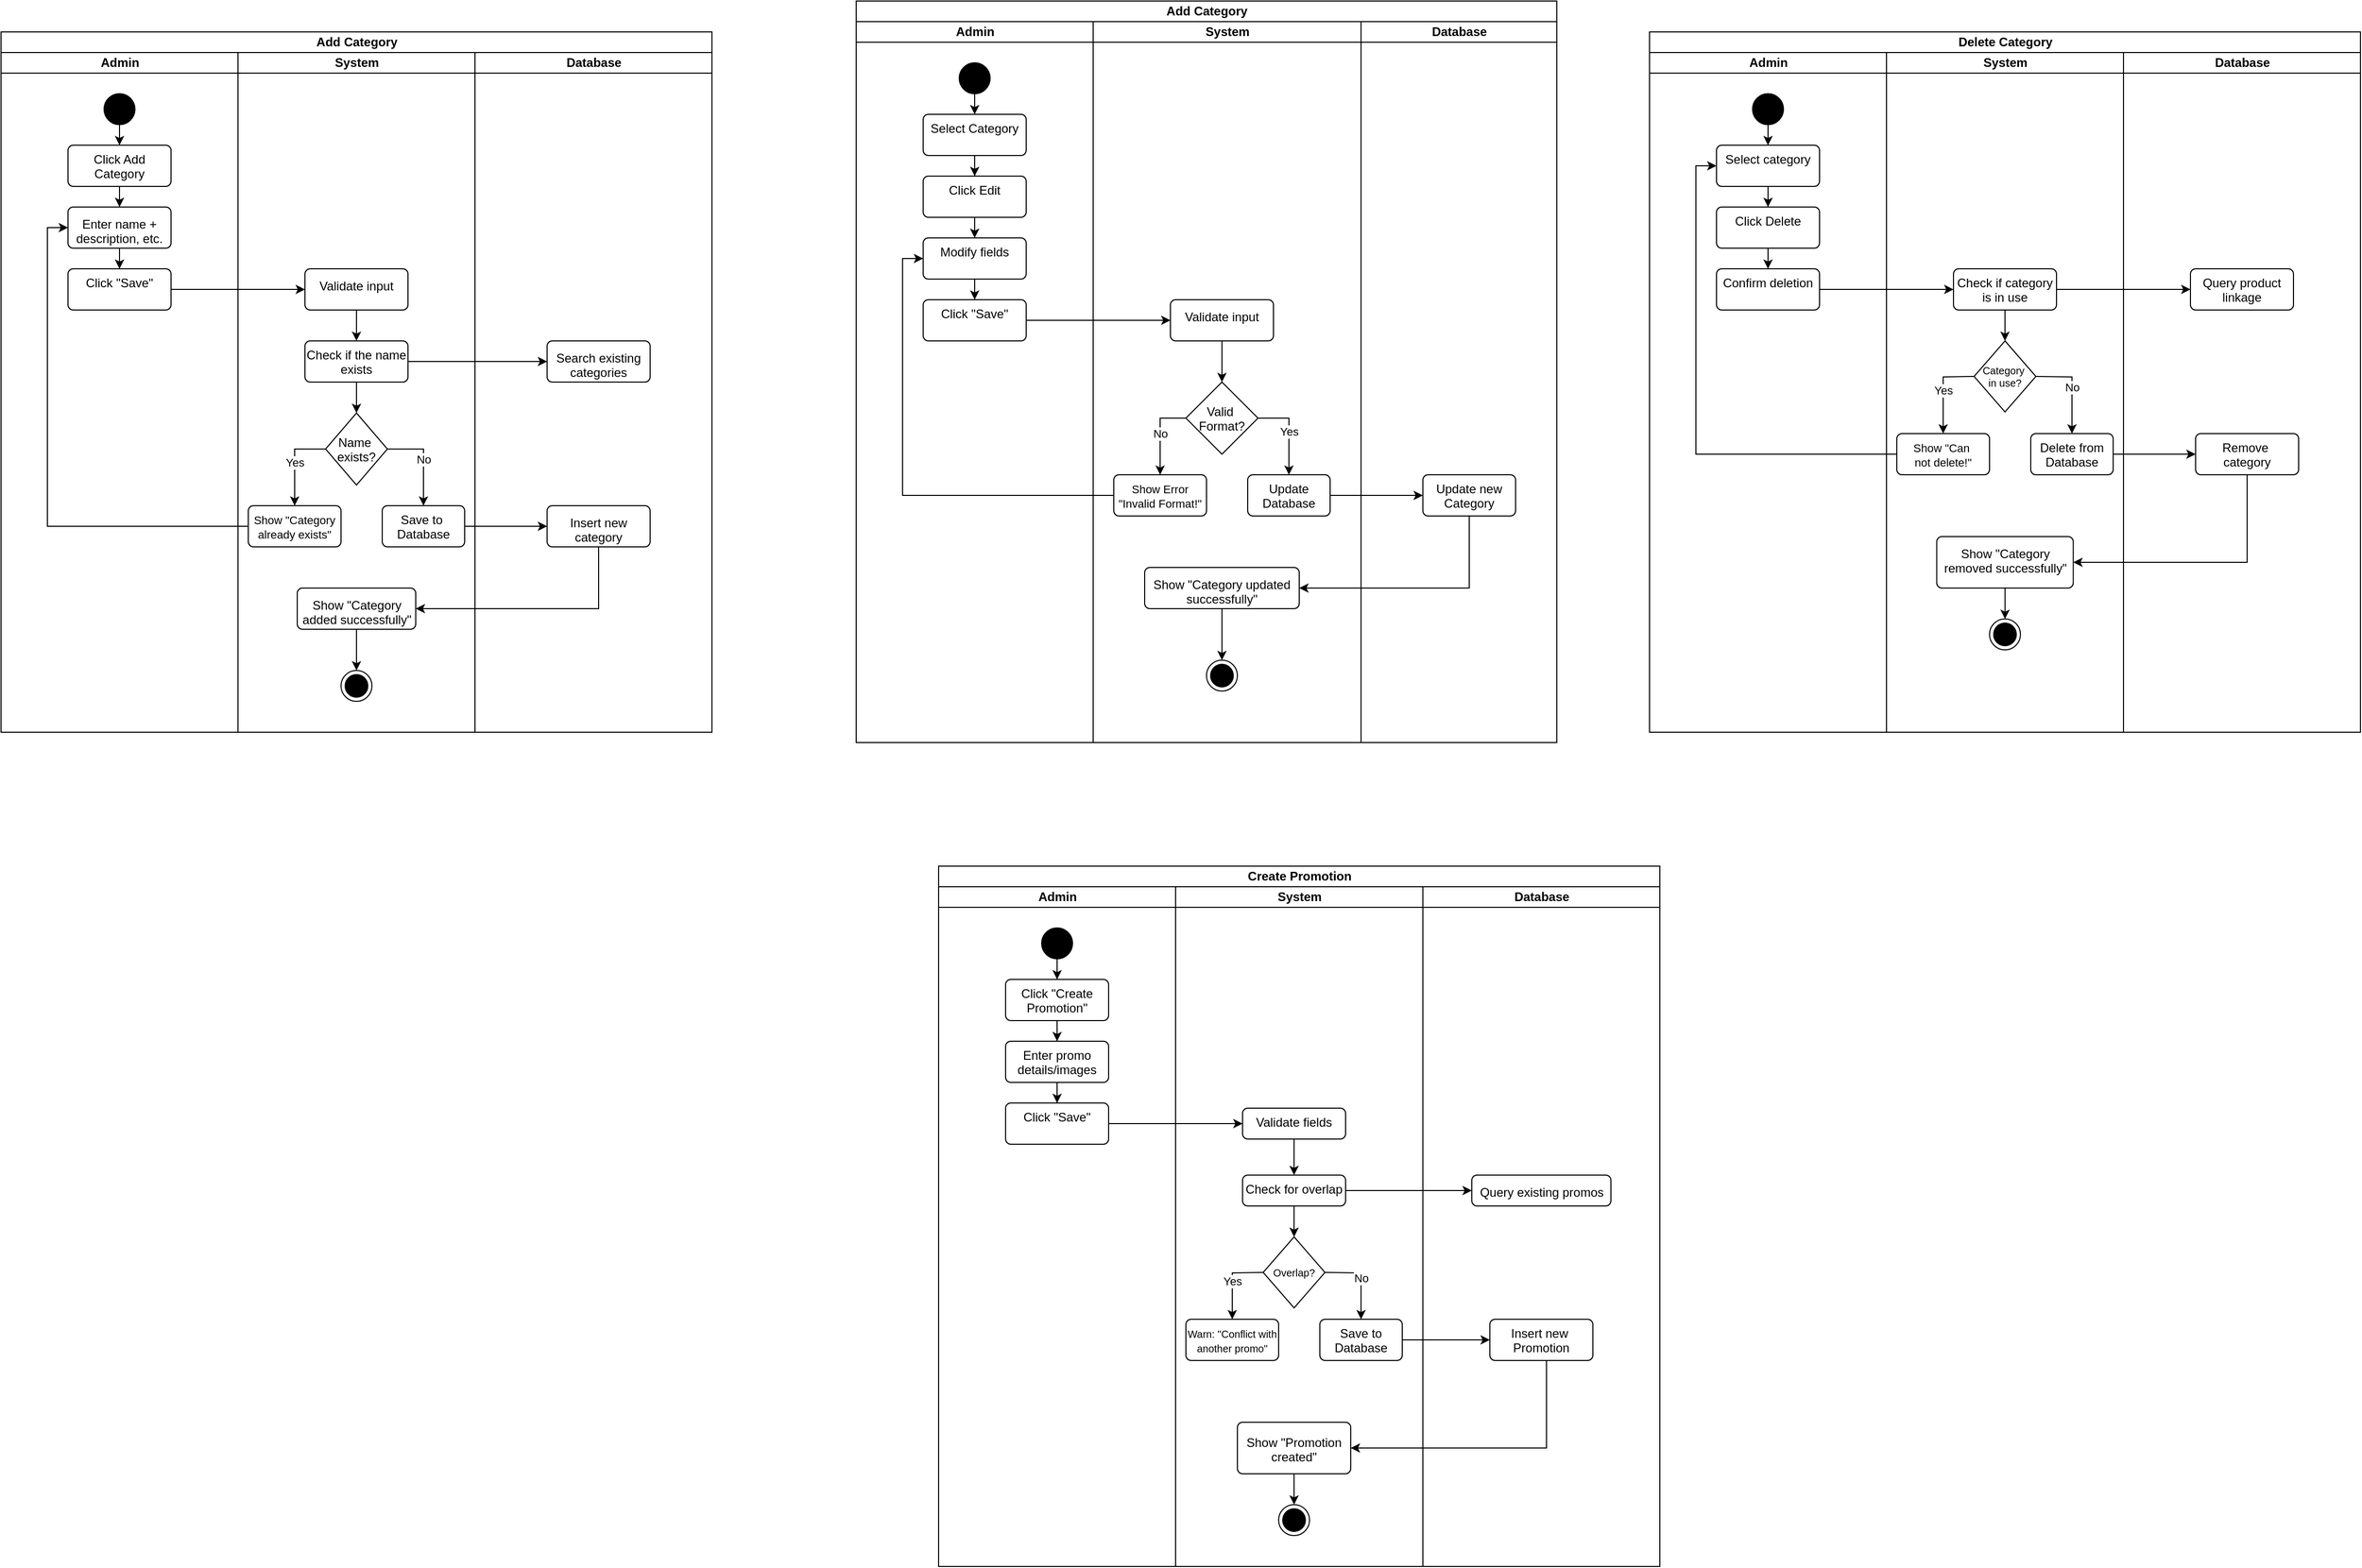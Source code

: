 <mxfile version="26.2.13">
  <diagram name="Page-1" id="3IsAtxbQ0H_GZxVy88G3">
    <mxGraphModel dx="4080" dy="2123" grid="1" gridSize="10" guides="1" tooltips="1" connect="1" arrows="1" fold="1" page="1" pageScale="1" pageWidth="500" pageHeight="800" math="0" shadow="0">
      <root>
        <mxCell id="0" />
        <mxCell id="1" parent="0" />
        <mxCell id="rxH15k5nblqtIWAhMG6x-1" value="Add Category" style="swimlane;childLayout=stackLayout;resizeParent=1;resizeParentMax=0;startSize=20;html=1;" parent="1" vertex="1">
          <mxGeometry x="160" y="60" width="690" height="680" as="geometry" />
        </mxCell>
        <mxCell id="rxH15k5nblqtIWAhMG6x-2" value="Admin" style="swimlane;startSize=20;html=1;" parent="rxH15k5nblqtIWAhMG6x-1" vertex="1">
          <mxGeometry y="20" width="230" height="660" as="geometry" />
        </mxCell>
        <mxCell id="rxH15k5nblqtIWAhMG6x-17" value="" style="edgeStyle=orthogonalEdgeStyle;rounded=0;orthogonalLoop=1;jettySize=auto;html=1;" parent="rxH15k5nblqtIWAhMG6x-2" source="rxH15k5nblqtIWAhMG6x-7" target="rxH15k5nblqtIWAhMG6x-8" edge="1">
          <mxGeometry relative="1" as="geometry" />
        </mxCell>
        <mxCell id="rxH15k5nblqtIWAhMG6x-7" value="" style="ellipse;fillColor=strokeColor;html=1;" parent="rxH15k5nblqtIWAhMG6x-2" vertex="1">
          <mxGeometry x="100" y="40" width="30" height="30" as="geometry" />
        </mxCell>
        <mxCell id="rxH15k5nblqtIWAhMG6x-18" value="" style="edgeStyle=orthogonalEdgeStyle;rounded=0;orthogonalLoop=1;jettySize=auto;html=1;" parent="rxH15k5nblqtIWAhMG6x-2" source="rxH15k5nblqtIWAhMG6x-8" target="rxH15k5nblqtIWAhMG6x-15" edge="1">
          <mxGeometry relative="1" as="geometry" />
        </mxCell>
        <mxCell id="rxH15k5nblqtIWAhMG6x-8" value="Click Add Category" style="html=1;align=center;verticalAlign=top;rounded=1;absoluteArcSize=1;arcSize=10;dashed=0;whiteSpace=wrap;" parent="rxH15k5nblqtIWAhMG6x-2" vertex="1">
          <mxGeometry x="65" y="90" width="100" height="40" as="geometry" />
        </mxCell>
        <mxCell id="rxH15k5nblqtIWAhMG6x-19" value="" style="edgeStyle=orthogonalEdgeStyle;rounded=0;orthogonalLoop=1;jettySize=auto;html=1;" parent="rxH15k5nblqtIWAhMG6x-2" source="rxH15k5nblqtIWAhMG6x-15" target="rxH15k5nblqtIWAhMG6x-16" edge="1">
          <mxGeometry relative="1" as="geometry" />
        </mxCell>
        <mxCell id="rxH15k5nblqtIWAhMG6x-15" value="&lt;table&gt;&lt;tbody&gt;&lt;tr&gt;&lt;td data-end=&quot;629&quot; data-start=&quot;602&quot; class=&quot;max-w-[calc(var(--thread-content-max-width)*2/3)]&quot;&gt;Enter name + description, etc.&lt;/td&gt;&lt;/tr&gt;&lt;/tbody&gt;&lt;/table&gt;&lt;table&gt;&lt;tbody&gt;&lt;tr&gt;&lt;td data-end=&quot;642&quot; data-start=&quot;629&quot; class=&quot;max-w-[calc(var(--thread-content-max-width)*2/3)]&quot;&gt;&lt;/td&gt;&lt;/tr&gt;&lt;/tbody&gt;&lt;/table&gt;" style="html=1;align=center;verticalAlign=top;rounded=1;absoluteArcSize=1;arcSize=10;dashed=0;whiteSpace=wrap;" parent="rxH15k5nblqtIWAhMG6x-2" vertex="1">
          <mxGeometry x="65" y="150" width="100" height="40" as="geometry" />
        </mxCell>
        <mxCell id="rxH15k5nblqtIWAhMG6x-16" value="Click &quot;Save&quot;" style="html=1;align=center;verticalAlign=top;rounded=1;absoluteArcSize=1;arcSize=10;dashed=0;whiteSpace=wrap;" parent="rxH15k5nblqtIWAhMG6x-2" vertex="1">
          <mxGeometry x="65" y="210" width="100" height="40" as="geometry" />
        </mxCell>
        <mxCell id="rxH15k5nblqtIWAhMG6x-30" style="edgeStyle=orthogonalEdgeStyle;rounded=0;orthogonalLoop=1;jettySize=auto;html=1;" parent="rxH15k5nblqtIWAhMG6x-1" source="rxH15k5nblqtIWAhMG6x-16" target="rxH15k5nblqtIWAhMG6x-28" edge="1">
          <mxGeometry relative="1" as="geometry" />
        </mxCell>
        <mxCell id="rxH15k5nblqtIWAhMG6x-3" value="System" style="swimlane;startSize=20;html=1;" parent="rxH15k5nblqtIWAhMG6x-1" vertex="1">
          <mxGeometry x="230" y="20" width="230" height="660" as="geometry" />
        </mxCell>
        <mxCell id="rxH15k5nblqtIWAhMG6x-31" value="" style="edgeStyle=orthogonalEdgeStyle;rounded=0;orthogonalLoop=1;jettySize=auto;html=1;" parent="rxH15k5nblqtIWAhMG6x-3" source="rxH15k5nblqtIWAhMG6x-28" target="rxH15k5nblqtIWAhMG6x-29" edge="1">
          <mxGeometry relative="1" as="geometry" />
        </mxCell>
        <mxCell id="rxH15k5nblqtIWAhMG6x-28" value="&lt;table&gt;&lt;tbody&gt;&lt;tr&gt;&lt;td data-end=&quot;702&quot; data-start=&quot;677&quot; class=&quot;max-w-[calc(var(--thread-content-max-width)*2/3)]&quot;&gt;Validate input&lt;/td&gt;&lt;/tr&gt;&lt;/tbody&gt;&lt;/table&gt;&lt;table&gt;&lt;tbody&gt;&lt;tr&gt;&lt;td data-end=&quot;719&quot; data-start=&quot;702&quot; class=&quot;max-w-[calc(var(--thread-content-max-width)*2/3)]&quot;&gt;&lt;/td&gt;&lt;/tr&gt;&lt;/tbody&gt;&lt;/table&gt;" style="html=1;align=center;verticalAlign=top;rounded=1;absoluteArcSize=1;arcSize=10;dashed=0;whiteSpace=wrap;" parent="rxH15k5nblqtIWAhMG6x-3" vertex="1">
          <mxGeometry x="65" y="210" width="100" height="40" as="geometry" />
        </mxCell>
        <mxCell id="rxH15k5nblqtIWAhMG6x-36" value="" style="edgeStyle=orthogonalEdgeStyle;rounded=0;orthogonalLoop=1;jettySize=auto;html=1;" parent="rxH15k5nblqtIWAhMG6x-3" source="rxH15k5nblqtIWAhMG6x-29" target="rxH15k5nblqtIWAhMG6x-35" edge="1">
          <mxGeometry relative="1" as="geometry" />
        </mxCell>
        <mxCell id="rxH15k5nblqtIWAhMG6x-29" value="Check if the name exists" style="html=1;align=center;verticalAlign=top;rounded=1;absoluteArcSize=1;arcSize=10;dashed=0;whiteSpace=wrap;" parent="rxH15k5nblqtIWAhMG6x-3" vertex="1">
          <mxGeometry x="65" y="280" width="100" height="40" as="geometry" />
        </mxCell>
        <mxCell id="rxH15k5nblqtIWAhMG6x-35" value="Name &#xa;exists?" style="rhombus;" parent="rxH15k5nblqtIWAhMG6x-3" vertex="1">
          <mxGeometry x="85" y="350" width="60" height="70" as="geometry" />
        </mxCell>
        <mxCell id="rxH15k5nblqtIWAhMG6x-37" value="&lt;font style=&quot;font-size: 11px;&quot;&gt; Show &quot;Category already exists&quot;&lt;/font&gt;" style="html=1;align=center;verticalAlign=top;rounded=1;absoluteArcSize=1;arcSize=10;dashed=0;whiteSpace=wrap;" parent="rxH15k5nblqtIWAhMG6x-3" vertex="1">
          <mxGeometry x="10" y="440" width="90" height="40" as="geometry" />
        </mxCell>
        <mxCell id="rxH15k5nblqtIWAhMG6x-40" value=" Save to&amp;nbsp;&lt;div&gt;Database&lt;/div&gt;" style="html=1;align=center;verticalAlign=top;rounded=1;absoluteArcSize=1;arcSize=10;dashed=0;whiteSpace=wrap;" parent="rxH15k5nblqtIWAhMG6x-3" vertex="1">
          <mxGeometry x="140" y="440" width="80" height="40" as="geometry" />
        </mxCell>
        <mxCell id="rxH15k5nblqtIWAhMG6x-41" value="" style="endArrow=classic;html=1;rounded=0;entryX=0.5;entryY=0;entryDx=0;entryDy=0;exitX=0;exitY=0.5;exitDx=0;exitDy=0;" parent="rxH15k5nblqtIWAhMG6x-3" source="rxH15k5nblqtIWAhMG6x-35" target="rxH15k5nblqtIWAhMG6x-37" edge="1">
          <mxGeometry relative="1" as="geometry">
            <mxPoint x="-50" y="300" as="sourcePoint" />
            <mxPoint x="50" y="300" as="targetPoint" />
            <Array as="points">
              <mxPoint x="55" y="385" />
            </Array>
          </mxGeometry>
        </mxCell>
        <mxCell id="rxH15k5nblqtIWAhMG6x-42" value="Yes" style="edgeLabel;resizable=0;html=1;;align=center;verticalAlign=middle;" parent="rxH15k5nblqtIWAhMG6x-41" connectable="0" vertex="1">
          <mxGeometry relative="1" as="geometry" />
        </mxCell>
        <mxCell id="rxH15k5nblqtIWAhMG6x-43" value="" style="endArrow=classic;html=1;rounded=0;entryX=0.5;entryY=0;entryDx=0;entryDy=0;exitX=1;exitY=0.5;exitDx=0;exitDy=0;" parent="rxH15k5nblqtIWAhMG6x-3" source="rxH15k5nblqtIWAhMG6x-35" target="rxH15k5nblqtIWAhMG6x-40" edge="1">
          <mxGeometry relative="1" as="geometry">
            <mxPoint x="95" y="395" as="sourcePoint" />
            <mxPoint x="65" y="450" as="targetPoint" />
            <Array as="points">
              <mxPoint x="180" y="385" />
            </Array>
          </mxGeometry>
        </mxCell>
        <mxCell id="rxH15k5nblqtIWAhMG6x-44" value="No" style="edgeLabel;resizable=0;html=1;;align=center;verticalAlign=middle;" parent="rxH15k5nblqtIWAhMG6x-43" connectable="0" vertex="1">
          <mxGeometry relative="1" as="geometry" />
        </mxCell>
        <mxCell id="rxH15k5nblqtIWAhMG6x-48" value="" style="ellipse;html=1;shape=endState;fillColor=strokeColor;" parent="rxH15k5nblqtIWAhMG6x-3" vertex="1">
          <mxGeometry x="100" y="600" width="30" height="30" as="geometry" />
        </mxCell>
        <mxCell id="rxH15k5nblqtIWAhMG6x-51" value="" style="edgeStyle=orthogonalEdgeStyle;rounded=0;orthogonalLoop=1;jettySize=auto;html=1;" parent="rxH15k5nblqtIWAhMG6x-3" source="rxH15k5nblqtIWAhMG6x-49" target="rxH15k5nblqtIWAhMG6x-48" edge="1">
          <mxGeometry relative="1" as="geometry" />
        </mxCell>
        <mxCell id="rxH15k5nblqtIWAhMG6x-49" value="&lt;table&gt;&lt;tbody&gt;&lt;tr&gt;&lt;td data-end=&quot;1046&quot; data-start=&quot;1009&quot; class=&quot;max-w-[calc(var(--thread-content-max-width)*2/3)]&quot;&gt;Show &quot;Category added successfully&quot;&lt;/td&gt;&lt;/tr&gt;&lt;/tbody&gt;&lt;/table&gt;&lt;table&gt;&lt;tbody&gt;&lt;tr&gt;&lt;td data-end=&quot;1049&quot; data-start=&quot;1046&quot; class=&quot;max-w-[calc(var(--thread-content-max-width)*2/3)]&quot;&gt;&lt;/td&gt;&lt;/tr&gt;&lt;/tbody&gt;&lt;/table&gt;" style="html=1;align=center;verticalAlign=top;rounded=1;absoluteArcSize=1;arcSize=10;dashed=0;whiteSpace=wrap;" parent="rxH15k5nblqtIWAhMG6x-3" vertex="1">
          <mxGeometry x="57.5" y="520" width="115" height="40" as="geometry" />
        </mxCell>
        <mxCell id="rxH15k5nblqtIWAhMG6x-4" value="Database" style="swimlane;startSize=20;html=1;" parent="rxH15k5nblqtIWAhMG6x-1" vertex="1">
          <mxGeometry x="460" y="20" width="230" height="660" as="geometry" />
        </mxCell>
        <mxCell id="rxH15k5nblqtIWAhMG6x-32" value="&lt;table&gt;&lt;tbody&gt;&lt;tr data-end=&quot;790&quot; data-start=&quot;720&quot;&gt;&lt;td data-end=&quot;790&quot; data-start=&quot;760&quot; class=&quot;max-w-[calc(var(--thread-content-max-width)*2/3)]&quot;&gt;Search existing categories&lt;/td&gt;&lt;/tr&gt;&lt;/tbody&gt;&lt;/table&gt;&lt;table&gt;&lt;tbody&gt;&lt;tr data-end=&quot;848&quot; data-start=&quot;791&quot;&gt;&lt;td data-end=&quot;806&quot; data-start=&quot;791&quot; class=&quot;max-w-[calc(var(--thread-content-max-width)*2/3)]&quot;&gt;&lt;/td&gt;&lt;/tr&gt;&lt;/tbody&gt;&lt;/table&gt;" style="html=1;align=center;verticalAlign=top;rounded=1;absoluteArcSize=1;arcSize=10;dashed=0;whiteSpace=wrap;" parent="rxH15k5nblqtIWAhMG6x-4" vertex="1">
          <mxGeometry x="70" y="280" width="100" height="40" as="geometry" />
        </mxCell>
        <mxCell id="rxH15k5nblqtIWAhMG6x-46" value="&lt;table&gt;&lt;tbody&gt;&lt;tr data-end=&quot;790&quot; data-start=&quot;720&quot;&gt;&lt;td data-end=&quot;790&quot; data-start=&quot;760&quot; class=&quot;max-w-[calc(var(--thread-content-max-width)*2/3)]&quot;&gt;Insert new category&lt;table style=&quot;background-color: transparent; color: light-dark(rgb(0, 0, 0), rgb(255, 255, 255));&quot;&gt;&lt;tbody&gt;&lt;tr data-end=&quot;848&quot; data-start=&quot;791&quot;&gt;&lt;td data-end=&quot;806&quot; data-start=&quot;791&quot; class=&quot;max-w-[calc(var(--thread-content-max-width)*2/3)]&quot;&gt;&lt;/td&gt;&lt;/tr&gt;&lt;/tbody&gt;&lt;/table&gt;&lt;/td&gt;&lt;/tr&gt;&lt;/tbody&gt;&lt;/table&gt;" style="html=1;align=center;verticalAlign=top;rounded=1;absoluteArcSize=1;arcSize=10;dashed=0;whiteSpace=wrap;" parent="rxH15k5nblqtIWAhMG6x-4" vertex="1">
          <mxGeometry x="70" y="440" width="100" height="40" as="geometry" />
        </mxCell>
        <mxCell id="rxH15k5nblqtIWAhMG6x-33" style="edgeStyle=orthogonalEdgeStyle;rounded=0;orthogonalLoop=1;jettySize=auto;html=1;" parent="rxH15k5nblqtIWAhMG6x-1" source="rxH15k5nblqtIWAhMG6x-29" target="rxH15k5nblqtIWAhMG6x-32" edge="1">
          <mxGeometry relative="1" as="geometry" />
        </mxCell>
        <mxCell id="rxH15k5nblqtIWAhMG6x-45" style="edgeStyle=orthogonalEdgeStyle;rounded=0;orthogonalLoop=1;jettySize=auto;html=1;entryX=0;entryY=0.5;entryDx=0;entryDy=0;" parent="rxH15k5nblqtIWAhMG6x-1" source="rxH15k5nblqtIWAhMG6x-37" target="rxH15k5nblqtIWAhMG6x-15" edge="1">
          <mxGeometry relative="1" as="geometry" />
        </mxCell>
        <mxCell id="rxH15k5nblqtIWAhMG6x-47" value="" style="edgeStyle=orthogonalEdgeStyle;rounded=0;orthogonalLoop=1;jettySize=auto;html=1;" parent="rxH15k5nblqtIWAhMG6x-1" source="rxH15k5nblqtIWAhMG6x-40" target="rxH15k5nblqtIWAhMG6x-46" edge="1">
          <mxGeometry relative="1" as="geometry" />
        </mxCell>
        <mxCell id="rxH15k5nblqtIWAhMG6x-50" style="edgeStyle=orthogonalEdgeStyle;rounded=0;orthogonalLoop=1;jettySize=auto;html=1;entryX=1;entryY=0.5;entryDx=0;entryDy=0;" parent="rxH15k5nblqtIWAhMG6x-1" source="rxH15k5nblqtIWAhMG6x-46" target="rxH15k5nblqtIWAhMG6x-49" edge="1">
          <mxGeometry relative="1" as="geometry">
            <Array as="points">
              <mxPoint x="580" y="560" />
            </Array>
          </mxGeometry>
        </mxCell>
        <mxCell id="rxH15k5nblqtIWAhMG6x-53" value="Add Category" style="swimlane;childLayout=stackLayout;resizeParent=1;resizeParentMax=0;startSize=20;html=1;" parent="1" vertex="1">
          <mxGeometry x="990" y="30" width="680" height="720" as="geometry" />
        </mxCell>
        <mxCell id="rxH15k5nblqtIWAhMG6x-54" value="Admin" style="swimlane;startSize=20;html=1;" parent="rxH15k5nblqtIWAhMG6x-53" vertex="1">
          <mxGeometry y="20" width="230" height="700" as="geometry" />
        </mxCell>
        <mxCell id="rxH15k5nblqtIWAhMG6x-55" value="" style="edgeStyle=orthogonalEdgeStyle;rounded=0;orthogonalLoop=1;jettySize=auto;html=1;" parent="rxH15k5nblqtIWAhMG6x-54" source="rxH15k5nblqtIWAhMG6x-56" target="rxH15k5nblqtIWAhMG6x-58" edge="1">
          <mxGeometry relative="1" as="geometry" />
        </mxCell>
        <mxCell id="rxH15k5nblqtIWAhMG6x-56" value="" style="ellipse;fillColor=strokeColor;html=1;" parent="rxH15k5nblqtIWAhMG6x-54" vertex="1">
          <mxGeometry x="100" y="40" width="30" height="30" as="geometry" />
        </mxCell>
        <mxCell id="rxH15k5nblqtIWAhMG6x-57" value="" style="edgeStyle=orthogonalEdgeStyle;rounded=0;orthogonalLoop=1;jettySize=auto;html=1;" parent="rxH15k5nblqtIWAhMG6x-54" source="rxH15k5nblqtIWAhMG6x-58" target="rxH15k5nblqtIWAhMG6x-60" edge="1">
          <mxGeometry relative="1" as="geometry" />
        </mxCell>
        <mxCell id="rxH15k5nblqtIWAhMG6x-58" value="Select Category" style="html=1;align=center;verticalAlign=top;rounded=1;absoluteArcSize=1;arcSize=10;dashed=0;whiteSpace=wrap;" parent="rxH15k5nblqtIWAhMG6x-54" vertex="1">
          <mxGeometry x="65" y="90" width="100" height="40" as="geometry" />
        </mxCell>
        <mxCell id="rxH15k5nblqtIWAhMG6x-59" value="" style="edgeStyle=orthogonalEdgeStyle;rounded=0;orthogonalLoop=1;jettySize=auto;html=1;" parent="rxH15k5nblqtIWAhMG6x-54" source="rxH15k5nblqtIWAhMG6x-60" target="rxH15k5nblqtIWAhMG6x-61" edge="1">
          <mxGeometry relative="1" as="geometry" />
        </mxCell>
        <mxCell id="rxH15k5nblqtIWAhMG6x-60" value="Click Edit" style="html=1;align=center;verticalAlign=top;rounded=1;absoluteArcSize=1;arcSize=10;dashed=0;whiteSpace=wrap;" parent="rxH15k5nblqtIWAhMG6x-54" vertex="1">
          <mxGeometry x="65" y="150" width="100" height="40" as="geometry" />
        </mxCell>
        <mxCell id="rxH15k5nblqtIWAhMG6x-86" value="" style="edgeStyle=orthogonalEdgeStyle;rounded=0;orthogonalLoop=1;jettySize=auto;html=1;" parent="rxH15k5nblqtIWAhMG6x-54" source="rxH15k5nblqtIWAhMG6x-61" target="rxH15k5nblqtIWAhMG6x-85" edge="1">
          <mxGeometry relative="1" as="geometry" />
        </mxCell>
        <mxCell id="rxH15k5nblqtIWAhMG6x-61" value="Modify fields" style="html=1;align=center;verticalAlign=top;rounded=1;absoluteArcSize=1;arcSize=10;dashed=0;whiteSpace=wrap;" parent="rxH15k5nblqtIWAhMG6x-54" vertex="1">
          <mxGeometry x="65" y="210" width="100" height="40" as="geometry" />
        </mxCell>
        <mxCell id="rxH15k5nblqtIWAhMG6x-85" value="Click &quot;Save&quot;" style="html=1;align=center;verticalAlign=top;rounded=1;absoluteArcSize=1;arcSize=10;dashed=0;whiteSpace=wrap;" parent="rxH15k5nblqtIWAhMG6x-54" vertex="1">
          <mxGeometry x="65" y="270" width="100" height="40" as="geometry" />
        </mxCell>
        <mxCell id="rxH15k5nblqtIWAhMG6x-63" value="System" style="swimlane;startSize=20;html=1;" parent="rxH15k5nblqtIWAhMG6x-53" vertex="1">
          <mxGeometry x="230" y="20" width="260" height="700" as="geometry" />
        </mxCell>
        <mxCell id="rxH15k5nblqtIWAhMG6x-88" value="" style="edgeStyle=orthogonalEdgeStyle;rounded=0;orthogonalLoop=1;jettySize=auto;html=1;" parent="rxH15k5nblqtIWAhMG6x-63" source="rxH15k5nblqtIWAhMG6x-65" target="rxH15k5nblqtIWAhMG6x-68" edge="1">
          <mxGeometry relative="1" as="geometry" />
        </mxCell>
        <mxCell id="rxH15k5nblqtIWAhMG6x-65" value="&lt;table&gt;&lt;tbody&gt;&lt;tr&gt;&lt;td data-end=&quot;702&quot; data-start=&quot;677&quot; class=&quot;max-w-[calc(var(--thread-content-max-width)*2/3)]&quot;&gt;Validate input&lt;/td&gt;&lt;/tr&gt;&lt;/tbody&gt;&lt;/table&gt;&lt;table&gt;&lt;tbody&gt;&lt;tr&gt;&lt;td data-end=&quot;719&quot; data-start=&quot;702&quot; class=&quot;max-w-[calc(var(--thread-content-max-width)*2/3)]&quot;&gt;&lt;/td&gt;&lt;/tr&gt;&lt;/tbody&gt;&lt;/table&gt;" style="html=1;align=center;verticalAlign=top;rounded=1;absoluteArcSize=1;arcSize=10;dashed=0;whiteSpace=wrap;" parent="rxH15k5nblqtIWAhMG6x-63" vertex="1">
          <mxGeometry x="75" y="270" width="100" height="40" as="geometry" />
        </mxCell>
        <mxCell id="rxH15k5nblqtIWAhMG6x-68" value="Valid &#xa;Format?" style="rhombus;" parent="rxH15k5nblqtIWAhMG6x-63" vertex="1">
          <mxGeometry x="90" y="350" width="70" height="70" as="geometry" />
        </mxCell>
        <mxCell id="rxH15k5nblqtIWAhMG6x-69" value="&lt;font style=&quot;font-size: 11px;&quot;&gt; Show Error &quot;Invalid Format!&quot;&lt;/font&gt;" style="html=1;align=center;verticalAlign=top;rounded=1;absoluteArcSize=1;arcSize=10;dashed=0;whiteSpace=wrap;" parent="rxH15k5nblqtIWAhMG6x-63" vertex="1">
          <mxGeometry x="20" y="440" width="90" height="40" as="geometry" />
        </mxCell>
        <mxCell id="rxH15k5nblqtIWAhMG6x-70" value="Update Database" style="html=1;align=center;verticalAlign=top;rounded=1;absoluteArcSize=1;arcSize=10;dashed=0;whiteSpace=wrap;" parent="rxH15k5nblqtIWAhMG6x-63" vertex="1">
          <mxGeometry x="150" y="440" width="80" height="40" as="geometry" />
        </mxCell>
        <mxCell id="rxH15k5nblqtIWAhMG6x-71" value="" style="endArrow=classic;html=1;rounded=0;entryX=0.5;entryY=0;entryDx=0;entryDy=0;exitX=0;exitY=0.5;exitDx=0;exitDy=0;" parent="rxH15k5nblqtIWAhMG6x-63" source="rxH15k5nblqtIWAhMG6x-68" target="rxH15k5nblqtIWAhMG6x-69" edge="1">
          <mxGeometry relative="1" as="geometry">
            <mxPoint x="-40" y="300" as="sourcePoint" />
            <mxPoint x="60" y="300" as="targetPoint" />
            <Array as="points">
              <mxPoint x="65" y="385" />
            </Array>
          </mxGeometry>
        </mxCell>
        <mxCell id="rxH15k5nblqtIWAhMG6x-72" value="No" style="edgeLabel;resizable=0;html=1;;align=center;verticalAlign=middle;" parent="rxH15k5nblqtIWAhMG6x-71" connectable="0" vertex="1">
          <mxGeometry relative="1" as="geometry" />
        </mxCell>
        <mxCell id="rxH15k5nblqtIWAhMG6x-73" value="" style="endArrow=classic;html=1;rounded=0;entryX=0.5;entryY=0;entryDx=0;entryDy=0;exitX=1;exitY=0.5;exitDx=0;exitDy=0;" parent="rxH15k5nblqtIWAhMG6x-63" source="rxH15k5nblqtIWAhMG6x-68" target="rxH15k5nblqtIWAhMG6x-70" edge="1">
          <mxGeometry relative="1" as="geometry">
            <mxPoint x="105" y="395" as="sourcePoint" />
            <mxPoint x="75" y="450" as="targetPoint" />
            <Array as="points">
              <mxPoint x="190" y="385" />
            </Array>
          </mxGeometry>
        </mxCell>
        <mxCell id="rxH15k5nblqtIWAhMG6x-74" value="Yes" style="edgeLabel;resizable=0;html=1;;align=center;verticalAlign=middle;" parent="rxH15k5nblqtIWAhMG6x-73" connectable="0" vertex="1">
          <mxGeometry relative="1" as="geometry" />
        </mxCell>
        <mxCell id="rxH15k5nblqtIWAhMG6x-75" value="" style="ellipse;html=1;shape=endState;fillColor=strokeColor;" parent="rxH15k5nblqtIWAhMG6x-63" vertex="1">
          <mxGeometry x="110" y="620" width="30" height="30" as="geometry" />
        </mxCell>
        <mxCell id="rxH15k5nblqtIWAhMG6x-76" value="" style="edgeStyle=orthogonalEdgeStyle;rounded=0;orthogonalLoop=1;jettySize=auto;html=1;" parent="rxH15k5nblqtIWAhMG6x-63" source="rxH15k5nblqtIWAhMG6x-77" target="rxH15k5nblqtIWAhMG6x-75" edge="1">
          <mxGeometry relative="1" as="geometry" />
        </mxCell>
        <mxCell id="rxH15k5nblqtIWAhMG6x-77" value="&lt;table&gt;&lt;tbody&gt;&lt;tr&gt;&lt;td data-end=&quot;1046&quot; data-start=&quot;1009&quot; class=&quot;max-w-[calc(var(--thread-content-max-width)*2/3)]&quot;&gt;Show &quot;Category updated successfully&quot;&lt;/td&gt;&lt;/tr&gt;&lt;/tbody&gt;&lt;/table&gt;&lt;table&gt;&lt;tbody&gt;&lt;tr&gt;&lt;td data-end=&quot;1049&quot; data-start=&quot;1046&quot; class=&quot;max-w-[calc(var(--thread-content-max-width)*2/3)]&quot;&gt;&lt;/td&gt;&lt;/tr&gt;&lt;/tbody&gt;&lt;/table&gt;" style="html=1;align=center;verticalAlign=top;rounded=1;absoluteArcSize=1;arcSize=10;dashed=0;whiteSpace=wrap;" parent="rxH15k5nblqtIWAhMG6x-63" vertex="1">
          <mxGeometry x="50" y="530" width="150" height="40" as="geometry" />
        </mxCell>
        <mxCell id="rxH15k5nblqtIWAhMG6x-80" value="Update new Category" style="html=1;align=center;verticalAlign=top;rounded=1;absoluteArcSize=1;arcSize=10;dashed=0;whiteSpace=wrap;" parent="rxH15k5nblqtIWAhMG6x-63" vertex="1">
          <mxGeometry x="320" y="440" width="90" height="40" as="geometry" />
        </mxCell>
        <mxCell id="rxH15k5nblqtIWAhMG6x-89" style="edgeStyle=orthogonalEdgeStyle;rounded=0;orthogonalLoop=1;jettySize=auto;html=1;entryX=0;entryY=0.5;entryDx=0;entryDy=0;" parent="rxH15k5nblqtIWAhMG6x-63" source="rxH15k5nblqtIWAhMG6x-70" target="rxH15k5nblqtIWAhMG6x-80" edge="1">
          <mxGeometry relative="1" as="geometry" />
        </mxCell>
        <mxCell id="rxH15k5nblqtIWAhMG6x-90" style="edgeStyle=orthogonalEdgeStyle;rounded=0;orthogonalLoop=1;jettySize=auto;html=1;entryX=1;entryY=0.5;entryDx=0;entryDy=0;" parent="rxH15k5nblqtIWAhMG6x-63" source="rxH15k5nblqtIWAhMG6x-80" target="rxH15k5nblqtIWAhMG6x-77" edge="1">
          <mxGeometry relative="1" as="geometry">
            <Array as="points">
              <mxPoint x="365" y="550" />
            </Array>
          </mxGeometry>
        </mxCell>
        <mxCell id="rxH15k5nblqtIWAhMG6x-78" value="Database" style="swimlane;startSize=20;html=1;" parent="rxH15k5nblqtIWAhMG6x-53" vertex="1">
          <mxGeometry x="490" y="20" width="190" height="700" as="geometry" />
        </mxCell>
        <mxCell id="rxH15k5nblqtIWAhMG6x-91" style="edgeStyle=orthogonalEdgeStyle;rounded=0;orthogonalLoop=1;jettySize=auto;html=1;" parent="rxH15k5nblqtIWAhMG6x-53" source="rxH15k5nblqtIWAhMG6x-85" target="rxH15k5nblqtIWAhMG6x-65" edge="1">
          <mxGeometry relative="1" as="geometry" />
        </mxCell>
        <mxCell id="rxH15k5nblqtIWAhMG6x-92" style="edgeStyle=orthogonalEdgeStyle;rounded=0;orthogonalLoop=1;jettySize=auto;html=1;entryX=0;entryY=0.5;entryDx=0;entryDy=0;" parent="rxH15k5nblqtIWAhMG6x-53" source="rxH15k5nblqtIWAhMG6x-69" target="rxH15k5nblqtIWAhMG6x-61" edge="1">
          <mxGeometry relative="1" as="geometry" />
        </mxCell>
        <mxCell id="rxH15k5nblqtIWAhMG6x-93" value="Delete Category" style="swimlane;childLayout=stackLayout;resizeParent=1;resizeParentMax=0;startSize=20;html=1;" parent="1" vertex="1">
          <mxGeometry x="1760" y="60" width="690" height="680" as="geometry" />
        </mxCell>
        <mxCell id="rxH15k5nblqtIWAhMG6x-94" value="Admin" style="swimlane;startSize=20;html=1;" parent="rxH15k5nblqtIWAhMG6x-93" vertex="1">
          <mxGeometry y="20" width="230" height="660" as="geometry" />
        </mxCell>
        <mxCell id="rxH15k5nblqtIWAhMG6x-95" value="" style="edgeStyle=orthogonalEdgeStyle;rounded=0;orthogonalLoop=1;jettySize=auto;html=1;" parent="rxH15k5nblqtIWAhMG6x-94" source="rxH15k5nblqtIWAhMG6x-96" target="rxH15k5nblqtIWAhMG6x-98" edge="1">
          <mxGeometry relative="1" as="geometry" />
        </mxCell>
        <mxCell id="rxH15k5nblqtIWAhMG6x-96" value="" style="ellipse;fillColor=strokeColor;html=1;" parent="rxH15k5nblqtIWAhMG6x-94" vertex="1">
          <mxGeometry x="100" y="40" width="30" height="30" as="geometry" />
        </mxCell>
        <mxCell id="rxH15k5nblqtIWAhMG6x-97" value="" style="edgeStyle=orthogonalEdgeStyle;rounded=0;orthogonalLoop=1;jettySize=auto;html=1;" parent="rxH15k5nblqtIWAhMG6x-94" source="rxH15k5nblqtIWAhMG6x-98" target="rxH15k5nblqtIWAhMG6x-100" edge="1">
          <mxGeometry relative="1" as="geometry" />
        </mxCell>
        <mxCell id="rxH15k5nblqtIWAhMG6x-98" value="Select category" style="html=1;align=center;verticalAlign=top;rounded=1;absoluteArcSize=1;arcSize=10;dashed=0;whiteSpace=wrap;" parent="rxH15k5nblqtIWAhMG6x-94" vertex="1">
          <mxGeometry x="65" y="90" width="100" height="40" as="geometry" />
        </mxCell>
        <mxCell id="rxH15k5nblqtIWAhMG6x-99" value="" style="edgeStyle=orthogonalEdgeStyle;rounded=0;orthogonalLoop=1;jettySize=auto;html=1;" parent="rxH15k5nblqtIWAhMG6x-94" source="rxH15k5nblqtIWAhMG6x-100" target="rxH15k5nblqtIWAhMG6x-101" edge="1">
          <mxGeometry relative="1" as="geometry" />
        </mxCell>
        <mxCell id="rxH15k5nblqtIWAhMG6x-100" value="Click Delete" style="html=1;align=center;verticalAlign=top;rounded=1;absoluteArcSize=1;arcSize=10;dashed=0;whiteSpace=wrap;" parent="rxH15k5nblqtIWAhMG6x-94" vertex="1">
          <mxGeometry x="65" y="150" width="100" height="40" as="geometry" />
        </mxCell>
        <mxCell id="rxH15k5nblqtIWAhMG6x-101" value="Confirm deletion" style="html=1;align=center;verticalAlign=top;rounded=1;absoluteArcSize=1;arcSize=10;dashed=0;whiteSpace=wrap;" parent="rxH15k5nblqtIWAhMG6x-94" vertex="1">
          <mxGeometry x="65" y="210" width="100" height="40" as="geometry" />
        </mxCell>
        <mxCell id="rxH15k5nblqtIWAhMG6x-102" style="edgeStyle=orthogonalEdgeStyle;rounded=0;orthogonalLoop=1;jettySize=auto;html=1;" parent="rxH15k5nblqtIWAhMG6x-93" source="rxH15k5nblqtIWAhMG6x-101" target="rxH15k5nblqtIWAhMG6x-105" edge="1">
          <mxGeometry relative="1" as="geometry" />
        </mxCell>
        <mxCell id="rxH15k5nblqtIWAhMG6x-103" value="System" style="swimlane;startSize=20;html=1;" parent="rxH15k5nblqtIWAhMG6x-93" vertex="1">
          <mxGeometry x="230" y="20" width="230" height="660" as="geometry" />
        </mxCell>
        <mxCell id="rxH15k5nblqtIWAhMG6x-105" value="Check if category is in use" style="html=1;align=center;verticalAlign=top;rounded=1;absoluteArcSize=1;arcSize=10;dashed=0;whiteSpace=wrap;" parent="rxH15k5nblqtIWAhMG6x-103" vertex="1">
          <mxGeometry x="65" y="210" width="100" height="40" as="geometry" />
        </mxCell>
        <mxCell id="rxH15k5nblqtIWAhMG6x-108" value="Category &#xa;in use?" style="rhombus;fontSize=10;" parent="rxH15k5nblqtIWAhMG6x-103" vertex="1">
          <mxGeometry x="85" y="280" width="60" height="69" as="geometry" />
        </mxCell>
        <mxCell id="rxH15k5nblqtIWAhMG6x-126" value="" style="edgeStyle=orthogonalEdgeStyle;rounded=0;orthogonalLoop=1;jettySize=auto;html=1;" parent="rxH15k5nblqtIWAhMG6x-103" source="rxH15k5nblqtIWAhMG6x-105" target="rxH15k5nblqtIWAhMG6x-108" edge="1">
          <mxGeometry relative="1" as="geometry" />
        </mxCell>
        <mxCell id="rxH15k5nblqtIWAhMG6x-117" value="&lt;table&gt;&lt;tbody&gt;&lt;tr&gt;&lt;td data-end=&quot;1046&quot; data-start=&quot;1009&quot; class=&quot;max-w-[calc(var(--thread-content-max-width)*2/3)]&quot;&gt;Show &quot;Category removed successfully&quot;&lt;/td&gt;&lt;/tr&gt;&lt;/tbody&gt;&lt;/table&gt;&lt;table&gt;&lt;tbody&gt;&lt;tr&gt;&lt;td data-end=&quot;1049&quot; data-start=&quot;1046&quot; class=&quot;max-w-[calc(var(--thread-content-max-width)*2/3)]&quot;&gt;&lt;/td&gt;&lt;/tr&gt;&lt;/tbody&gt;&lt;/table&gt;" style="html=1;align=center;verticalAlign=top;rounded=1;absoluteArcSize=1;arcSize=10;dashed=0;whiteSpace=wrap;" parent="rxH15k5nblqtIWAhMG6x-103" vertex="1">
          <mxGeometry x="48.75" y="470" width="132.5" height="50" as="geometry" />
        </mxCell>
        <mxCell id="rxH15k5nblqtIWAhMG6x-115" value="" style="ellipse;html=1;shape=endState;fillColor=strokeColor;" parent="rxH15k5nblqtIWAhMG6x-103" vertex="1">
          <mxGeometry x="100" y="550" width="30" height="30" as="geometry" />
        </mxCell>
        <mxCell id="rxH15k5nblqtIWAhMG6x-116" value="" style="edgeStyle=orthogonalEdgeStyle;rounded=0;orthogonalLoop=1;jettySize=auto;html=1;" parent="rxH15k5nblqtIWAhMG6x-103" source="rxH15k5nblqtIWAhMG6x-117" target="rxH15k5nblqtIWAhMG6x-115" edge="1">
          <mxGeometry relative="1" as="geometry" />
        </mxCell>
        <mxCell id="rxH15k5nblqtIWAhMG6x-118" value="Database" style="swimlane;startSize=20;html=1;" parent="rxH15k5nblqtIWAhMG6x-93" vertex="1">
          <mxGeometry x="460" y="20" width="230" height="660" as="geometry" />
        </mxCell>
        <mxCell id="rxH15k5nblqtIWAhMG6x-119" value="Query product linkage" style="html=1;align=center;verticalAlign=top;rounded=1;absoluteArcSize=1;arcSize=10;dashed=0;whiteSpace=wrap;" parent="rxH15k5nblqtIWAhMG6x-118" vertex="1">
          <mxGeometry x="65" y="210" width="100" height="40" as="geometry" />
        </mxCell>
        <mxCell id="rxH15k5nblqtIWAhMG6x-109" value="&lt;font style=&quot;font-size: 11px;&quot;&gt; Show &quot;Can&amp;nbsp;&lt;/font&gt;&lt;div&gt;&lt;font style=&quot;font-size: 11px;&quot;&gt;not delete!&quot;&lt;/font&gt;&lt;/div&gt;" style="html=1;align=center;verticalAlign=top;rounded=1;absoluteArcSize=1;arcSize=10;dashed=0;whiteSpace=wrap;" parent="rxH15k5nblqtIWAhMG6x-118" vertex="1">
          <mxGeometry x="-220" y="370" width="90" height="40" as="geometry" />
        </mxCell>
        <mxCell id="rxH15k5nblqtIWAhMG6x-110" value="&lt;div&gt;Delete from Database&lt;/div&gt;" style="html=1;align=center;verticalAlign=top;rounded=1;absoluteArcSize=1;arcSize=10;dashed=0;whiteSpace=wrap;" parent="rxH15k5nblqtIWAhMG6x-118" vertex="1">
          <mxGeometry x="-90" y="370" width="80" height="40" as="geometry" />
        </mxCell>
        <mxCell id="rxH15k5nblqtIWAhMG6x-120" value="Remove&amp;nbsp;&lt;div&gt;category&lt;/div&gt;" style="html=1;align=center;verticalAlign=top;rounded=1;absoluteArcSize=1;arcSize=10;dashed=0;whiteSpace=wrap;" parent="rxH15k5nblqtIWAhMG6x-118" vertex="1">
          <mxGeometry x="70" y="370" width="100" height="40" as="geometry" />
        </mxCell>
        <mxCell id="rxH15k5nblqtIWAhMG6x-123" value="" style="edgeStyle=orthogonalEdgeStyle;rounded=0;orthogonalLoop=1;jettySize=auto;html=1;" parent="rxH15k5nblqtIWAhMG6x-118" source="rxH15k5nblqtIWAhMG6x-110" target="rxH15k5nblqtIWAhMG6x-120" edge="1">
          <mxGeometry relative="1" as="geometry" />
        </mxCell>
        <mxCell id="rxH15k5nblqtIWAhMG6x-125" style="edgeStyle=orthogonalEdgeStyle;rounded=0;orthogonalLoop=1;jettySize=auto;html=1;entryX=0;entryY=0.5;entryDx=0;entryDy=0;" parent="rxH15k5nblqtIWAhMG6x-93" source="rxH15k5nblqtIWAhMG6x-105" target="rxH15k5nblqtIWAhMG6x-119" edge="1">
          <mxGeometry relative="1" as="geometry" />
        </mxCell>
        <mxCell id="rxH15k5nblqtIWAhMG6x-111" value="" style="endArrow=classic;html=1;rounded=0;entryX=0.5;entryY=0;entryDx=0;entryDy=0;exitX=0;exitY=0.5;exitDx=0;exitDy=0;" parent="rxH15k5nblqtIWAhMG6x-93" source="rxH15k5nblqtIWAhMG6x-108" target="rxH15k5nblqtIWAhMG6x-109" edge="1">
          <mxGeometry relative="1" as="geometry">
            <mxPoint x="180" y="250" as="sourcePoint" />
            <mxPoint x="280" y="250" as="targetPoint" />
            <Array as="points">
              <mxPoint x="285" y="335" />
            </Array>
          </mxGeometry>
        </mxCell>
        <mxCell id="rxH15k5nblqtIWAhMG6x-112" value="Yes" style="edgeLabel;resizable=0;html=1;;align=center;verticalAlign=middle;" parent="rxH15k5nblqtIWAhMG6x-111" connectable="0" vertex="1">
          <mxGeometry relative="1" as="geometry" />
        </mxCell>
        <mxCell id="rxH15k5nblqtIWAhMG6x-113" value="" style="endArrow=classic;html=1;rounded=0;entryX=0.5;entryY=0;entryDx=0;entryDy=0;exitX=1;exitY=0.5;exitDx=0;exitDy=0;" parent="rxH15k5nblqtIWAhMG6x-93" source="rxH15k5nblqtIWAhMG6x-108" target="rxH15k5nblqtIWAhMG6x-110" edge="1">
          <mxGeometry relative="1" as="geometry">
            <mxPoint x="325" y="345" as="sourcePoint" />
            <mxPoint x="295" y="400" as="targetPoint" />
            <Array as="points">
              <mxPoint x="410" y="335" />
            </Array>
          </mxGeometry>
        </mxCell>
        <mxCell id="rxH15k5nblqtIWAhMG6x-114" value="No" style="edgeLabel;resizable=0;html=1;;align=center;verticalAlign=middle;" parent="rxH15k5nblqtIWAhMG6x-113" connectable="0" vertex="1">
          <mxGeometry relative="1" as="geometry" />
        </mxCell>
        <mxCell id="rxH15k5nblqtIWAhMG6x-128" style="edgeStyle=orthogonalEdgeStyle;rounded=0;orthogonalLoop=1;jettySize=auto;html=1;entryX=1;entryY=0.5;entryDx=0;entryDy=0;" parent="rxH15k5nblqtIWAhMG6x-93" source="rxH15k5nblqtIWAhMG6x-120" target="rxH15k5nblqtIWAhMG6x-117" edge="1">
          <mxGeometry relative="1" as="geometry">
            <Array as="points">
              <mxPoint x="580" y="515" />
            </Array>
          </mxGeometry>
        </mxCell>
        <mxCell id="hOv-aK8G02ZtxYc-KI33-2" style="edgeStyle=orthogonalEdgeStyle;rounded=0;orthogonalLoop=1;jettySize=auto;html=1;entryX=0;entryY=0.5;entryDx=0;entryDy=0;" edge="1" parent="rxH15k5nblqtIWAhMG6x-93" source="rxH15k5nblqtIWAhMG6x-109" target="rxH15k5nblqtIWAhMG6x-98">
          <mxGeometry relative="1" as="geometry" />
        </mxCell>
        <mxCell id="rxH15k5nblqtIWAhMG6x-129" value="Create Promotion" style="swimlane;childLayout=stackLayout;resizeParent=1;resizeParentMax=0;startSize=20;html=1;" parent="1" vertex="1">
          <mxGeometry x="1070" y="870" width="700" height="680" as="geometry" />
        </mxCell>
        <mxCell id="rxH15k5nblqtIWAhMG6x-130" value="Admin" style="swimlane;startSize=20;html=1;" parent="rxH15k5nblqtIWAhMG6x-129" vertex="1">
          <mxGeometry y="20" width="230" height="660" as="geometry" />
        </mxCell>
        <mxCell id="rxH15k5nblqtIWAhMG6x-131" value="" style="edgeStyle=orthogonalEdgeStyle;rounded=0;orthogonalLoop=1;jettySize=auto;html=1;" parent="rxH15k5nblqtIWAhMG6x-130" source="rxH15k5nblqtIWAhMG6x-132" target="rxH15k5nblqtIWAhMG6x-134" edge="1">
          <mxGeometry relative="1" as="geometry" />
        </mxCell>
        <mxCell id="rxH15k5nblqtIWAhMG6x-132" value="" style="ellipse;fillColor=strokeColor;html=1;" parent="rxH15k5nblqtIWAhMG6x-130" vertex="1">
          <mxGeometry x="100" y="40" width="30" height="30" as="geometry" />
        </mxCell>
        <mxCell id="rxH15k5nblqtIWAhMG6x-133" value="" style="edgeStyle=orthogonalEdgeStyle;rounded=0;orthogonalLoop=1;jettySize=auto;html=1;" parent="rxH15k5nblqtIWAhMG6x-130" source="rxH15k5nblqtIWAhMG6x-134" target="rxH15k5nblqtIWAhMG6x-136" edge="1">
          <mxGeometry relative="1" as="geometry" />
        </mxCell>
        <mxCell id="rxH15k5nblqtIWAhMG6x-134" value="Click &quot;Create Promotion&quot;" style="html=1;align=center;verticalAlign=top;rounded=1;absoluteArcSize=1;arcSize=10;dashed=0;whiteSpace=wrap;" parent="rxH15k5nblqtIWAhMG6x-130" vertex="1">
          <mxGeometry x="65" y="90" width="100" height="40" as="geometry" />
        </mxCell>
        <mxCell id="rxH15k5nblqtIWAhMG6x-135" value="" style="edgeStyle=orthogonalEdgeStyle;rounded=0;orthogonalLoop=1;jettySize=auto;html=1;" parent="rxH15k5nblqtIWAhMG6x-130" source="rxH15k5nblqtIWAhMG6x-136" target="rxH15k5nblqtIWAhMG6x-137" edge="1">
          <mxGeometry relative="1" as="geometry" />
        </mxCell>
        <mxCell id="rxH15k5nblqtIWAhMG6x-136" value="Enter promo details/images" style="html=1;align=center;verticalAlign=top;rounded=1;absoluteArcSize=1;arcSize=10;dashed=0;whiteSpace=wrap;" parent="rxH15k5nblqtIWAhMG6x-130" vertex="1">
          <mxGeometry x="65" y="150" width="100" height="40" as="geometry" />
        </mxCell>
        <mxCell id="rxH15k5nblqtIWAhMG6x-137" value="Click &quot;Save&quot;" style="html=1;align=center;verticalAlign=top;rounded=1;absoluteArcSize=1;arcSize=10;dashed=0;whiteSpace=wrap;" parent="rxH15k5nblqtIWAhMG6x-130" vertex="1">
          <mxGeometry x="65" y="210" width="100" height="40" as="geometry" />
        </mxCell>
        <mxCell id="rxH15k5nblqtIWAhMG6x-138" style="edgeStyle=orthogonalEdgeStyle;rounded=0;orthogonalLoop=1;jettySize=auto;html=1;" parent="rxH15k5nblqtIWAhMG6x-129" source="rxH15k5nblqtIWAhMG6x-137" target="rxH15k5nblqtIWAhMG6x-140" edge="1">
          <mxGeometry relative="1" as="geometry" />
        </mxCell>
        <mxCell id="rxH15k5nblqtIWAhMG6x-139" value="System" style="swimlane;startSize=20;html=1;" parent="rxH15k5nblqtIWAhMG6x-129" vertex="1">
          <mxGeometry x="230" y="20" width="240" height="660" as="geometry" />
        </mxCell>
        <mxCell id="rxH15k5nblqtIWAhMG6x-160" value="" style="edgeStyle=orthogonalEdgeStyle;rounded=0;orthogonalLoop=1;jettySize=auto;html=1;" parent="rxH15k5nblqtIWAhMG6x-139" source="rxH15k5nblqtIWAhMG6x-140" target="rxH15k5nblqtIWAhMG6x-159" edge="1">
          <mxGeometry relative="1" as="geometry" />
        </mxCell>
        <mxCell id="rxH15k5nblqtIWAhMG6x-140" value="Validate fields" style="html=1;align=center;verticalAlign=top;rounded=1;absoluteArcSize=1;arcSize=10;dashed=0;whiteSpace=wrap;" parent="rxH15k5nblqtIWAhMG6x-139" vertex="1">
          <mxGeometry x="65" y="215" width="100" height="30" as="geometry" />
        </mxCell>
        <mxCell id="rxH15k5nblqtIWAhMG6x-141" value="Overlap?" style="rhombus;fontSize=10;" parent="rxH15k5nblqtIWAhMG6x-139" vertex="1">
          <mxGeometry x="85" y="340" width="60" height="69" as="geometry" />
        </mxCell>
        <mxCell id="rxH15k5nblqtIWAhMG6x-143" value="&lt;table&gt;&lt;tbody&gt;&lt;tr&gt;&lt;td data-end=&quot;1046&quot; data-start=&quot;1009&quot; class=&quot;max-w-[calc(var(--thread-content-max-width)*2/3)]&quot;&gt;&lt;table&gt;&lt;tbody&gt;&lt;tr&gt;&lt;td data-end=&quot;3333&quot; data-start=&quot;3306&quot; class=&quot;max-w-[calc(var(--thread-content-max-width)*2/3)]&quot;&gt;Show &quot;Promotion created&quot;&lt;/td&gt;&lt;/tr&gt;&lt;/tbody&gt;&lt;/table&gt;&lt;table&gt;&lt;tbody&gt;&lt;tr&gt;&lt;td data-end=&quot;3345&quot; data-start=&quot;3333&quot; class=&quot;max-w-[calc(var(--thread-content-max-width)*2/3)]&quot;&gt;&lt;/td&gt;&lt;/tr&gt;&lt;/tbody&gt;&lt;/table&gt;&lt;table style=&quot;background-color: transparent; color: light-dark(rgb(0, 0, 0), rgb(255, 255, 255));&quot;&gt;&lt;tbody&gt;&lt;tr&gt;&lt;td data-end=&quot;1049&quot; data-start=&quot;1046&quot; class=&quot;max-w-[calc(var(--thread-content-max-width)*2/3)]&quot;&gt;&lt;/td&gt;&lt;/tr&gt;&lt;/tbody&gt;&lt;/table&gt;&lt;/td&gt;&lt;/tr&gt;&lt;/tbody&gt;&lt;/table&gt;" style="html=1;align=center;verticalAlign=top;rounded=1;absoluteArcSize=1;arcSize=10;dashed=0;whiteSpace=wrap;" parent="rxH15k5nblqtIWAhMG6x-139" vertex="1">
          <mxGeometry x="60" y="520" width="110" height="50" as="geometry" />
        </mxCell>
        <mxCell id="rxH15k5nblqtIWAhMG6x-144" value="" style="ellipse;html=1;shape=endState;fillColor=strokeColor;" parent="rxH15k5nblqtIWAhMG6x-139" vertex="1">
          <mxGeometry x="100" y="600" width="30" height="30" as="geometry" />
        </mxCell>
        <mxCell id="rxH15k5nblqtIWAhMG6x-145" value="" style="edgeStyle=orthogonalEdgeStyle;rounded=0;orthogonalLoop=1;jettySize=auto;html=1;" parent="rxH15k5nblqtIWAhMG6x-139" source="rxH15k5nblqtIWAhMG6x-143" target="rxH15k5nblqtIWAhMG6x-144" edge="1">
          <mxGeometry relative="1" as="geometry" />
        </mxCell>
        <mxCell id="rxH15k5nblqtIWAhMG6x-148" value="&lt;font style=&quot;font-size: 10px;&quot;&gt;Warn: &quot;Conflict with another promo&quot;&lt;/font&gt;" style="html=1;align=center;verticalAlign=top;rounded=1;absoluteArcSize=1;arcSize=10;dashed=0;whiteSpace=wrap;" parent="rxH15k5nblqtIWAhMG6x-139" vertex="1">
          <mxGeometry x="10" y="420" width="90" height="40" as="geometry" />
        </mxCell>
        <mxCell id="rxH15k5nblqtIWAhMG6x-149" value="&lt;div&gt;Save to Database&lt;/div&gt;" style="html=1;align=center;verticalAlign=top;rounded=1;absoluteArcSize=1;arcSize=10;dashed=0;whiteSpace=wrap;" parent="rxH15k5nblqtIWAhMG6x-139" vertex="1">
          <mxGeometry x="140" y="420" width="80" height="40" as="geometry" />
        </mxCell>
        <mxCell id="rxH15k5nblqtIWAhMG6x-153" value="" style="endArrow=classic;html=1;rounded=0;entryX=0.5;entryY=0;entryDx=0;entryDy=0;exitX=0;exitY=0.5;exitDx=0;exitDy=0;" parent="rxH15k5nblqtIWAhMG6x-139" source="rxH15k5nblqtIWAhMG6x-141" target="rxH15k5nblqtIWAhMG6x-148" edge="1">
          <mxGeometry relative="1" as="geometry">
            <mxPoint x="-50" y="280" as="sourcePoint" />
            <mxPoint x="50" y="280" as="targetPoint" />
            <Array as="points">
              <mxPoint x="55" y="375" />
            </Array>
          </mxGeometry>
        </mxCell>
        <mxCell id="rxH15k5nblqtIWAhMG6x-154" value="Yes" style="edgeLabel;resizable=0;html=1;;align=center;verticalAlign=middle;" parent="rxH15k5nblqtIWAhMG6x-153" connectable="0" vertex="1">
          <mxGeometry relative="1" as="geometry" />
        </mxCell>
        <mxCell id="rxH15k5nblqtIWAhMG6x-155" value="" style="endArrow=classic;html=1;rounded=0;entryX=0.5;entryY=0;entryDx=0;entryDy=0;exitX=1;exitY=0.5;exitDx=0;exitDy=0;" parent="rxH15k5nblqtIWAhMG6x-139" source="rxH15k5nblqtIWAhMG6x-141" target="rxH15k5nblqtIWAhMG6x-149" edge="1">
          <mxGeometry relative="1" as="geometry">
            <mxPoint x="95" y="375" as="sourcePoint" />
            <mxPoint x="65" y="430" as="targetPoint" />
            <Array as="points">
              <mxPoint x="180" y="375" />
            </Array>
          </mxGeometry>
        </mxCell>
        <mxCell id="rxH15k5nblqtIWAhMG6x-156" value="No" style="edgeLabel;resizable=0;html=1;;align=center;verticalAlign=middle;" parent="rxH15k5nblqtIWAhMG6x-155" connectable="0" vertex="1">
          <mxGeometry relative="1" as="geometry" />
        </mxCell>
        <mxCell id="rxH15k5nblqtIWAhMG6x-165" style="edgeStyle=orthogonalEdgeStyle;rounded=0;orthogonalLoop=1;jettySize=auto;html=1;entryX=0.5;entryY=0;entryDx=0;entryDy=0;" parent="rxH15k5nblqtIWAhMG6x-139" source="rxH15k5nblqtIWAhMG6x-159" target="rxH15k5nblqtIWAhMG6x-141" edge="1">
          <mxGeometry relative="1" as="geometry" />
        </mxCell>
        <mxCell id="rxH15k5nblqtIWAhMG6x-159" value="Check for overlap" style="html=1;align=center;verticalAlign=top;rounded=1;absoluteArcSize=1;arcSize=10;dashed=0;whiteSpace=wrap;" parent="rxH15k5nblqtIWAhMG6x-139" vertex="1">
          <mxGeometry x="65" y="280" width="100" height="30" as="geometry" />
        </mxCell>
        <mxCell id="rxH15k5nblqtIWAhMG6x-146" value="Database" style="swimlane;startSize=20;html=1;" parent="rxH15k5nblqtIWAhMG6x-129" vertex="1">
          <mxGeometry x="470" y="20" width="230" height="660" as="geometry" />
        </mxCell>
        <mxCell id="rxH15k5nblqtIWAhMG6x-161" value="&lt;table&gt;&lt;tbody&gt;&lt;tr data-end=&quot;3107&quot; data-start=&quot;3044&quot;&gt;&lt;td data-end=&quot;3107&quot; data-start=&quot;3082&quot; class=&quot;max-w-[calc(var(--thread-content-max-width)*2/3)]&quot;&gt;Query existing promos&lt;/td&gt;&lt;/tr&gt;&lt;/tbody&gt;&lt;/table&gt;&lt;table&gt;&lt;tbody&gt;&lt;tr data-end=&quot;3162&quot; data-start=&quot;3108&quot;&gt;&lt;td data-end=&quot;3124&quot; data-start=&quot;3108&quot; class=&quot;max-w-[calc(var(--thread-content-max-width)*2/3)]&quot;&gt;&lt;/td&gt;&lt;/tr&gt;&lt;/tbody&gt;&lt;/table&gt;" style="html=1;align=center;verticalAlign=top;rounded=1;absoluteArcSize=1;arcSize=10;dashed=0;whiteSpace=wrap;" parent="rxH15k5nblqtIWAhMG6x-146" vertex="1">
          <mxGeometry x="47.5" y="280" width="135" height="30" as="geometry" />
        </mxCell>
        <mxCell id="rxH15k5nblqtIWAhMG6x-150" value="Insert new&amp;nbsp;&lt;div&gt;Promotion&lt;/div&gt;" style="html=1;align=center;verticalAlign=top;rounded=1;absoluteArcSize=1;arcSize=10;dashed=0;whiteSpace=wrap;" parent="rxH15k5nblqtIWAhMG6x-146" vertex="1">
          <mxGeometry x="65" y="420" width="100" height="40" as="geometry" />
        </mxCell>
        <mxCell id="rxH15k5nblqtIWAhMG6x-151" value="" style="edgeStyle=orthogonalEdgeStyle;rounded=0;orthogonalLoop=1;jettySize=auto;html=1;" parent="rxH15k5nblqtIWAhMG6x-129" source="rxH15k5nblqtIWAhMG6x-149" target="rxH15k5nblqtIWAhMG6x-150" edge="1">
          <mxGeometry relative="1" as="geometry" />
        </mxCell>
        <mxCell id="rxH15k5nblqtIWAhMG6x-157" style="edgeStyle=orthogonalEdgeStyle;rounded=0;orthogonalLoop=1;jettySize=auto;html=1;entryX=1;entryY=0.5;entryDx=0;entryDy=0;" parent="rxH15k5nblqtIWAhMG6x-129" source="rxH15k5nblqtIWAhMG6x-150" target="rxH15k5nblqtIWAhMG6x-143" edge="1">
          <mxGeometry relative="1" as="geometry">
            <Array as="points">
              <mxPoint x="590" y="565" />
            </Array>
          </mxGeometry>
        </mxCell>
        <mxCell id="rxH15k5nblqtIWAhMG6x-163" style="edgeStyle=orthogonalEdgeStyle;rounded=0;orthogonalLoop=1;jettySize=auto;html=1;entryX=0;entryY=0.5;entryDx=0;entryDy=0;" parent="rxH15k5nblqtIWAhMG6x-129" source="rxH15k5nblqtIWAhMG6x-159" target="rxH15k5nblqtIWAhMG6x-161" edge="1">
          <mxGeometry relative="1" as="geometry" />
        </mxCell>
      </root>
    </mxGraphModel>
  </diagram>
</mxfile>
